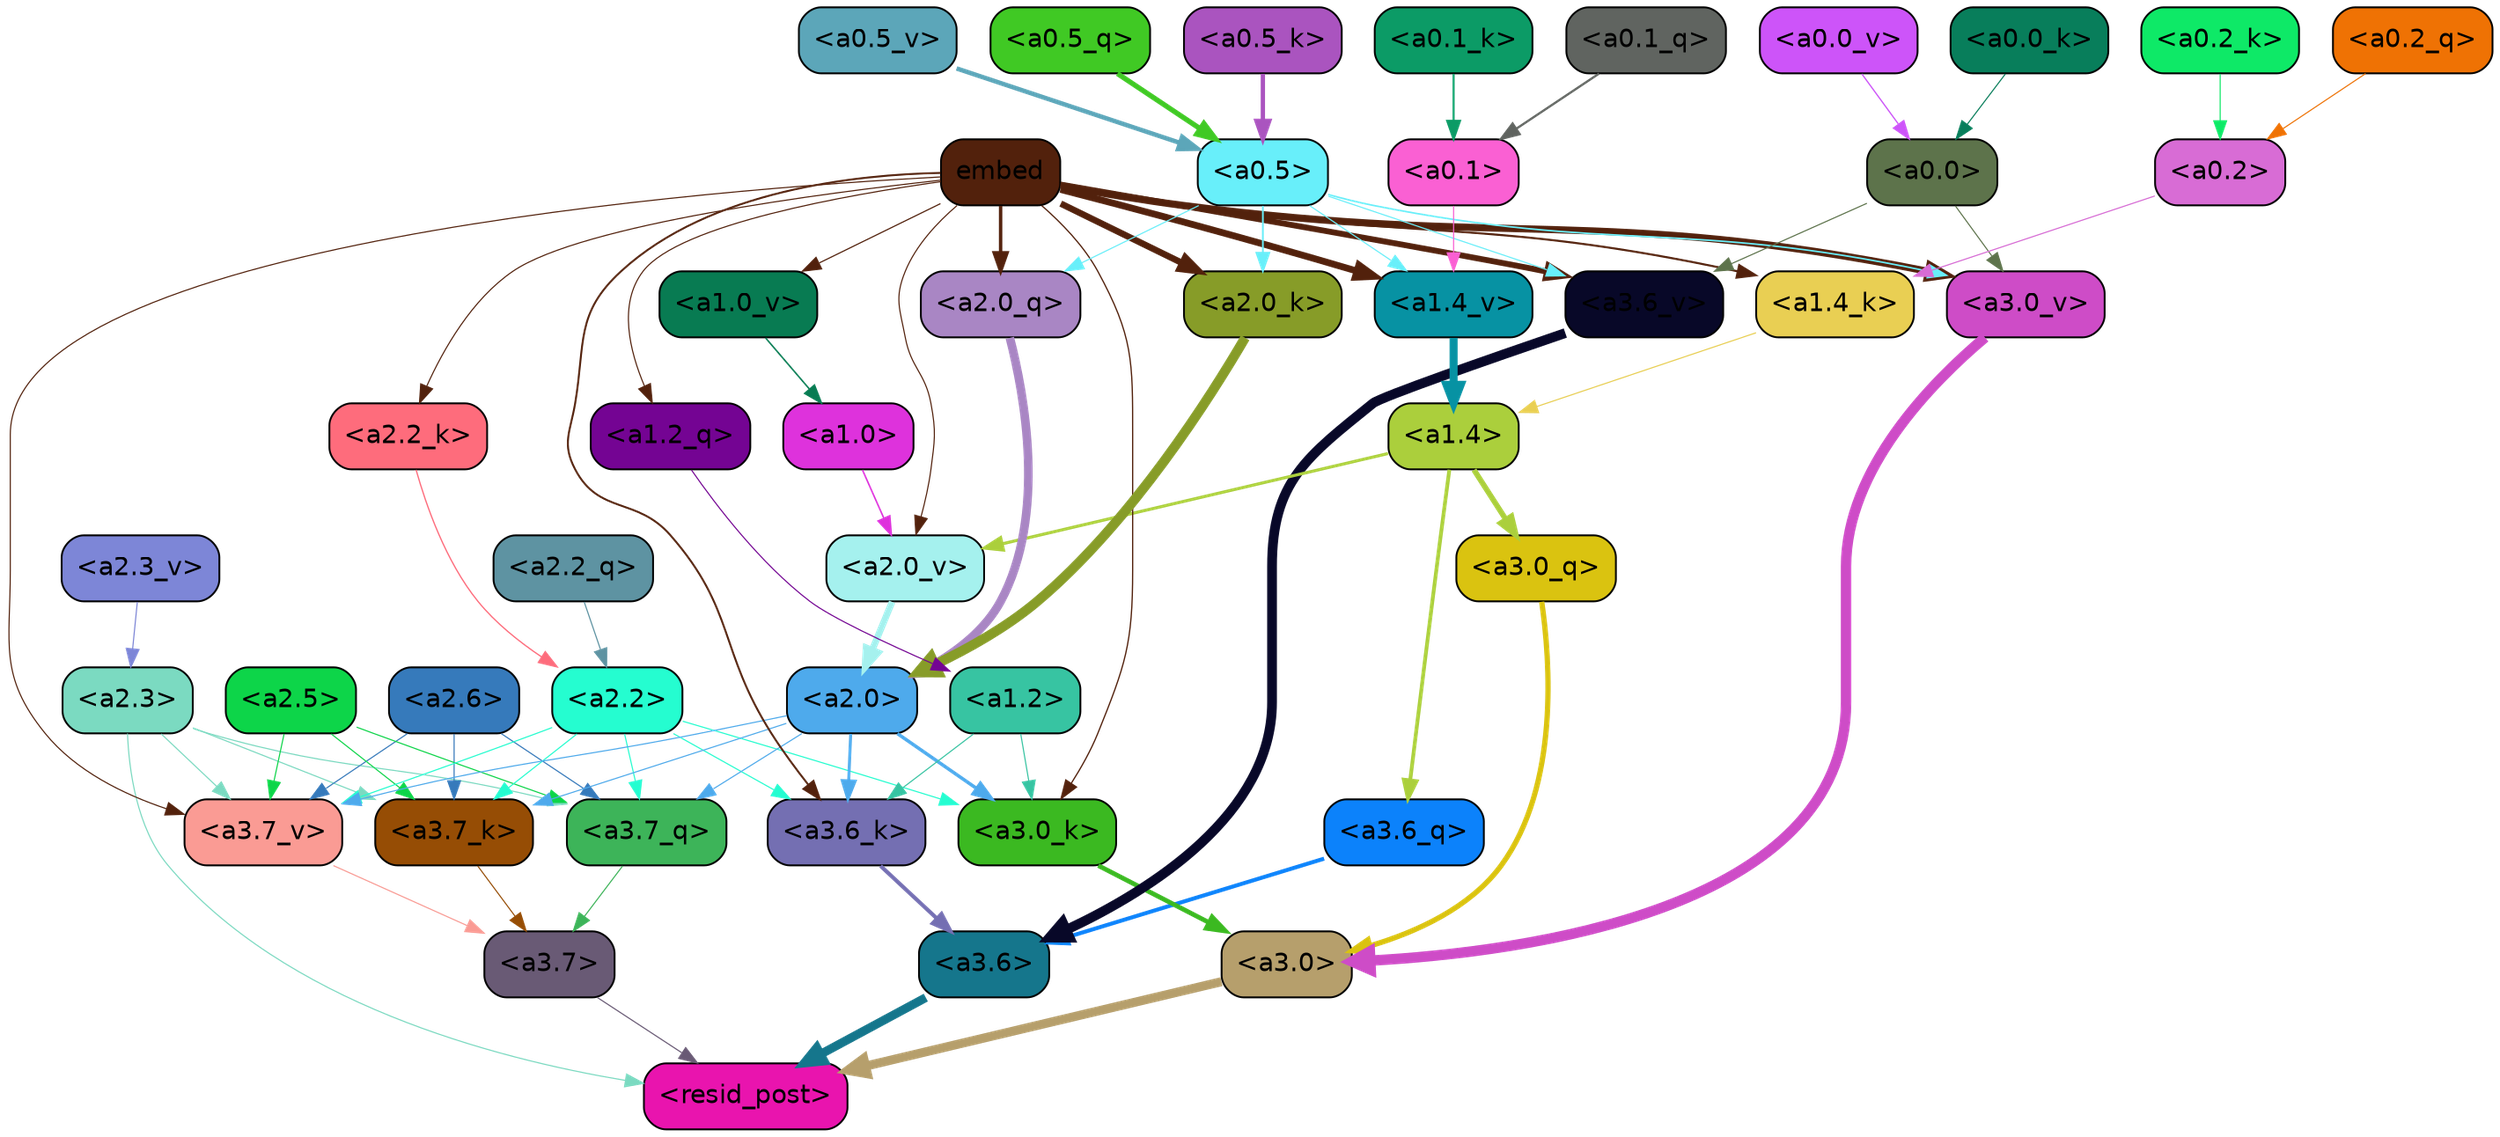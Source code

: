 strict digraph "" {
	graph [bgcolor=transparent,
		layout=dot,
		overlap=false,
		splines=true
	];
	"<a3.7>"	[color=black,
		fillcolor="#695a75",
		fontname=Helvetica,
		shape=box,
		style="filled, rounded"];
	"<resid_post>"	[color=black,
		fillcolor="#e914ae",
		fontname=Helvetica,
		shape=box,
		style="filled, rounded"];
	"<a3.7>" -> "<resid_post>"	[color="#695a75",
		penwidth=0.6];
	"<a3.6>"	[color=black,
		fillcolor="#15768c",
		fontname=Helvetica,
		shape=box,
		style="filled, rounded"];
	"<a3.6>" -> "<resid_post>"	[color="#15768c",
		penwidth=4.751592040061951];
	"<a3.0>"	[color=black,
		fillcolor="#b69f6c",
		fontname=Helvetica,
		shape=box,
		style="filled, rounded"];
	"<a3.0>" -> "<resid_post>"	[color="#b69f6c",
		penwidth=4.904066681861877];
	"<a2.3>"	[color=black,
		fillcolor="#7bdac1",
		fontname=Helvetica,
		shape=box,
		style="filled, rounded"];
	"<a2.3>" -> "<resid_post>"	[color="#7bdac1",
		penwidth=0.6];
	"<a3.7_q>"	[color=black,
		fillcolor="#3db459",
		fontname=Helvetica,
		shape=box,
		style="filled, rounded"];
	"<a2.3>" -> "<a3.7_q>"	[color="#7bdac1",
		penwidth=0.6];
	"<a3.7_k>"	[color=black,
		fillcolor="#964d05",
		fontname=Helvetica,
		shape=box,
		style="filled, rounded"];
	"<a2.3>" -> "<a3.7_k>"	[color="#7bdac1",
		penwidth=0.6];
	"<a3.7_v>"	[color=black,
		fillcolor="#fa9b94",
		fontname=Helvetica,
		shape=box,
		style="filled, rounded"];
	"<a2.3>" -> "<a3.7_v>"	[color="#7bdac1",
		penwidth=0.6];
	"<a3.7_q>" -> "<a3.7>"	[color="#3db459",
		penwidth=0.6];
	"<a3.6_q>"	[color=black,
		fillcolor="#0c82fb",
		fontname=Helvetica,
		shape=box,
		style="filled, rounded"];
	"<a3.6_q>" -> "<a3.6>"	[color="#0c82fb",
		penwidth=2.160832464694977];
	"<a3.0_q>"	[color=black,
		fillcolor="#dac310",
		fontname=Helvetica,
		shape=box,
		style="filled, rounded"];
	"<a3.0_q>" -> "<a3.0>"	[color="#dac310",
		penwidth=2.870753765106201];
	"<a3.7_k>" -> "<a3.7>"	[color="#964d05",
		penwidth=0.6];
	"<a3.6_k>"	[color=black,
		fillcolor="#746fb2",
		fontname=Helvetica,
		shape=box,
		style="filled, rounded"];
	"<a3.6_k>" -> "<a3.6>"	[color="#746fb2",
		penwidth=2.13908451795578];
	"<a3.0_k>"	[color=black,
		fillcolor="#3bb921",
		fontname=Helvetica,
		shape=box,
		style="filled, rounded"];
	"<a3.0_k>" -> "<a3.0>"	[color="#3bb921",
		penwidth=2.520303964614868];
	"<a3.7_v>" -> "<a3.7>"	[color="#fa9b94",
		penwidth=0.6];
	"<a3.6_v>"	[color=black,
		fillcolor="#080828",
		fontname=Helvetica,
		shape=box,
		style="filled, rounded"];
	"<a3.6_v>" -> "<a3.6>"	[color="#080828",
		penwidth=5.297133803367615];
	"<a3.0_v>"	[color=black,
		fillcolor="#ce4cc7",
		fontname=Helvetica,
		shape=box,
		style="filled, rounded"];
	"<a3.0_v>" -> "<a3.0>"	[color="#ce4cc7",
		penwidth=5.680712580680847];
	"<a2.6>"	[color=black,
		fillcolor="#367abb",
		fontname=Helvetica,
		shape=box,
		style="filled, rounded"];
	"<a2.6>" -> "<a3.7_q>"	[color="#367abb",
		penwidth=0.6];
	"<a2.6>" -> "<a3.7_k>"	[color="#367abb",
		penwidth=0.6];
	"<a2.6>" -> "<a3.7_v>"	[color="#367abb",
		penwidth=0.6];
	"<a2.5>"	[color=black,
		fillcolor="#0dd549",
		fontname=Helvetica,
		shape=box,
		style="filled, rounded"];
	"<a2.5>" -> "<a3.7_q>"	[color="#0dd549",
		penwidth=0.6];
	"<a2.5>" -> "<a3.7_k>"	[color="#0dd549",
		penwidth=0.6];
	"<a2.5>" -> "<a3.7_v>"	[color="#0dd549",
		penwidth=0.6];
	"<a2.2>"	[color=black,
		fillcolor="#25fdd0",
		fontname=Helvetica,
		shape=box,
		style="filled, rounded"];
	"<a2.2>" -> "<a3.7_q>"	[color="#25fdd0",
		penwidth=0.6];
	"<a2.2>" -> "<a3.7_k>"	[color="#25fdd0",
		penwidth=0.6];
	"<a2.2>" -> "<a3.6_k>"	[color="#25fdd0",
		penwidth=0.6];
	"<a2.2>" -> "<a3.0_k>"	[color="#25fdd0",
		penwidth=0.6];
	"<a2.2>" -> "<a3.7_v>"	[color="#25fdd0",
		penwidth=0.6];
	"<a2.0>"	[color=black,
		fillcolor="#4eaaec",
		fontname=Helvetica,
		shape=box,
		style="filled, rounded"];
	"<a2.0>" -> "<a3.7_q>"	[color="#4eaaec",
		penwidth=0.6];
	"<a2.0>" -> "<a3.7_k>"	[color="#4eaaec",
		penwidth=0.6];
	"<a2.0>" -> "<a3.6_k>"	[color="#4eaaec",
		penwidth=1.5897698998451233];
	"<a2.0>" -> "<a3.0_k>"	[color="#4eaaec",
		penwidth=1.8405593037605286];
	"<a2.0>" -> "<a3.7_v>"	[color="#4eaaec",
		penwidth=0.6];
	"<a1.4>"	[color=black,
		fillcolor="#abcf3c",
		fontname=Helvetica,
		shape=box,
		style="filled, rounded"];
	"<a1.4>" -> "<a3.6_q>"	[color="#abcf3c",
		penwidth=2.038943290710449];
	"<a1.4>" -> "<a3.0_q>"	[color="#abcf3c",
		penwidth=2.9756359085440636];
	"<a2.0_v>"	[color=black,
		fillcolor="#a5f1ee",
		fontname=Helvetica,
		shape=box,
		style="filled, rounded"];
	"<a1.4>" -> "<a2.0_v>"	[color="#abcf3c",
		penwidth=1.6503054380882531];
	"<a1.2>"	[color=black,
		fillcolor="#37c4a2",
		fontname=Helvetica,
		shape=box,
		style="filled, rounded"];
	"<a1.2>" -> "<a3.6_k>"	[color="#37c4a2",
		penwidth=0.6];
	"<a1.2>" -> "<a3.0_k>"	[color="#37c4a2",
		penwidth=0.6];
	embed	[color=black,
		fillcolor="#52210c",
		fontname=Helvetica,
		shape=box,
		style="filled, rounded"];
	embed -> "<a3.6_k>"	[color="#52210c",
		penwidth=1.046662151813507];
	embed -> "<a3.0_k>"	[color="#52210c",
		penwidth=0.6800519227981567];
	embed -> "<a3.7_v>"	[color="#52210c",
		penwidth=0.6];
	embed -> "<a3.6_v>"	[color="#52210c",
		penwidth=3.1840110421180725];
	embed -> "<a3.0_v>"	[color="#52210c",
		penwidth=3.9005755856633186];
	"<a2.0_q>"	[color=black,
		fillcolor="#a986c4",
		fontname=Helvetica,
		shape=box,
		style="filled, rounded"];
	embed -> "<a2.0_q>"	[color="#52210c",
		penwidth=1.85904461145401];
	"<a2.2_k>"	[color=black,
		fillcolor="#fe6c7c",
		fontname=Helvetica,
		shape=box,
		style="filled, rounded"];
	embed -> "<a2.2_k>"	[color="#52210c",
		penwidth=0.6];
	"<a2.0_k>"	[color=black,
		fillcolor="#879c28",
		fontname=Helvetica,
		shape=box,
		style="filled, rounded"];
	embed -> "<a2.0_k>"	[color="#52210c",
		penwidth=3.5012558698654175];
	embed -> "<a2.0_v>"	[color="#52210c",
		penwidth=0.6];
	"<a1.2_q>"	[color=black,
		fillcolor="#740493",
		fontname=Helvetica,
		shape=box,
		style="filled, rounded"];
	embed -> "<a1.2_q>"	[color="#52210c",
		penwidth=0.6];
	"<a1.4_k>"	[color=black,
		fillcolor="#e9cf53",
		fontname=Helvetica,
		shape=box,
		style="filled, rounded"];
	embed -> "<a1.4_k>"	[color="#52210c",
		penwidth=1.109577551484108];
	"<a1.4_v>"	[color=black,
		fillcolor="#0792a3",
		fontname=Helvetica,
		shape=box,
		style="filled, rounded"];
	embed -> "<a1.4_v>"	[color="#52210c",
		penwidth=3.6756038665771484];
	"<a1.0_v>"	[color=black,
		fillcolor="#087b52",
		fontname=Helvetica,
		shape=box,
		style="filled, rounded"];
	embed -> "<a1.0_v>"	[color="#52210c",
		penwidth=0.6254805326461792];
	"<a0.5>"	[color=black,
		fillcolor="#68effa",
		fontname=Helvetica,
		shape=box,
		style="filled, rounded"];
	"<a0.5>" -> "<a3.6_v>"	[color="#68effa",
		penwidth=0.6];
	"<a0.5>" -> "<a3.0_v>"	[color="#68effa",
		penwidth=0.8493617177009583];
	"<a0.5>" -> "<a2.0_q>"	[color="#68effa",
		penwidth=0.6];
	"<a0.5>" -> "<a2.0_k>"	[color="#68effa",
		penwidth=0.9490888118743896];
	"<a0.5>" -> "<a1.4_v>"	[color="#68effa",
		penwidth=0.6066105961799622];
	"<a0.0>"	[color=black,
		fillcolor="#5d734b",
		fontname=Helvetica,
		shape=box,
		style="filled, rounded"];
	"<a0.0>" -> "<a3.6_v>"	[color="#5d734b",
		penwidth=0.6];
	"<a0.0>" -> "<a3.0_v>"	[color="#5d734b",
		penwidth=0.6];
	"<a2.2_q>"	[color=black,
		fillcolor="#5e93a2",
		fontname=Helvetica,
		shape=box,
		style="filled, rounded"];
	"<a2.2_q>" -> "<a2.2>"	[color="#5e93a2",
		penwidth=0.6160273104906082];
	"<a2.0_q>" -> "<a2.0>"	[color="#a986c4",
		penwidth=4.690633252263069];
	"<a2.2_k>" -> "<a2.2>"	[color="#fe6c7c",
		penwidth=0.6862771511077881];
	"<a2.0_k>" -> "<a2.0>"	[color="#879c28",
		penwidth=5.3401959836483];
	"<a2.3_v>"	[color=black,
		fillcolor="#7d86d7",
		fontname=Helvetica,
		shape=box,
		style="filled, rounded"];
	"<a2.3_v>" -> "<a2.3>"	[color="#7d86d7",
		penwidth=0.6];
	"<a2.0_v>" -> "<a2.0>"	[color="#a5f1ee",
		penwidth=3.5938978791236877];
	"<a1.0>"	[color=black,
		fillcolor="#de32dc",
		fontname=Helvetica,
		shape=box,
		style="filled, rounded"];
	"<a1.0>" -> "<a2.0_v>"	[color="#de32dc",
		penwidth=0.8279995210468769];
	"<a1.2_q>" -> "<a1.2>"	[color="#740493",
		penwidth=0.6];
	"<a1.4_k>" -> "<a1.4>"	[color="#e9cf53",
		penwidth=0.6];
	"<a1.4_v>" -> "<a1.4>"	[color="#0792a3",
		penwidth=4.380064785480499];
	"<a1.0_v>" -> "<a1.0>"	[color="#087b52",
		penwidth=0.8271287679672241];
	"<a0.2>"	[color=black,
		fillcolor="#d86cd5",
		fontname=Helvetica,
		shape=box,
		style="filled, rounded"];
	"<a0.2>" -> "<a1.4_k>"	[color="#d86cd5",
		penwidth=0.6];
	"<a0.1>"	[color=black,
		fillcolor="#fa60d3",
		fontname=Helvetica,
		shape=box,
		style="filled, rounded"];
	"<a0.1>" -> "<a1.4_v>"	[color="#fa60d3",
		penwidth=0.6];
	"<a0.5_q>"	[color=black,
		fillcolor="#40c924",
		fontname=Helvetica,
		shape=box,
		style="filled, rounded"];
	"<a0.5_q>" -> "<a0.5>"	[color="#40c924",
		penwidth=2.783491373062134];
	"<a0.2_q>"	[color=black,
		fillcolor="#ef7204",
		fontname=Helvetica,
		shape=box,
		style="filled, rounded"];
	"<a0.2_q>" -> "<a0.2>"	[color="#ef7204",
		penwidth=0.6];
	"<a0.1_q>"	[color=black,
		fillcolor="#606460",
		fontname=Helvetica,
		shape=box,
		style="filled, rounded"];
	"<a0.1_q>" -> "<a0.1>"	[color="#606460",
		penwidth=1.1970256567001343];
	"<a0.5_k>"	[color=black,
		fillcolor="#aa54bf",
		fontname=Helvetica,
		shape=box,
		style="filled, rounded"];
	"<a0.5_k>" -> "<a0.5>"	[color="#aa54bf",
		penwidth=2.3484413623809814];
	"<a0.2_k>"	[color=black,
		fillcolor="#0ee967",
		fontname=Helvetica,
		shape=box,
		style="filled, rounded"];
	"<a0.2_k>" -> "<a0.2>"	[color="#0ee967",
		penwidth=0.6];
	"<a0.1_k>"	[color=black,
		fillcolor="#0c9b66",
		fontname=Helvetica,
		shape=box,
		style="filled, rounded"];
	"<a0.1_k>" -> "<a0.1>"	[color="#0c9b66",
		penwidth=1.1292529106140137];
	"<a0.0_k>"	[color=black,
		fillcolor="#087e5b",
		fontname=Helvetica,
		shape=box,
		style="filled, rounded"];
	"<a0.0_k>" -> "<a0.0>"	[color="#087e5b",
		penwidth=0.6];
	"<a0.5_v>"	[color=black,
		fillcolor="#5ca6b9",
		fontname=Helvetica,
		shape=box,
		style="filled, rounded"];
	"<a0.5_v>" -> "<a0.5>"	[color="#5ca6b9",
		penwidth=2.4365723617374897];
	"<a0.0_v>"	[color=black,
		fillcolor="#cd54f9",
		fontname=Helvetica,
		shape=box,
		style="filled, rounded"];
	"<a0.0_v>" -> "<a0.0>"	[color="#cd54f9",
		penwidth=0.6885303854942322];
}
